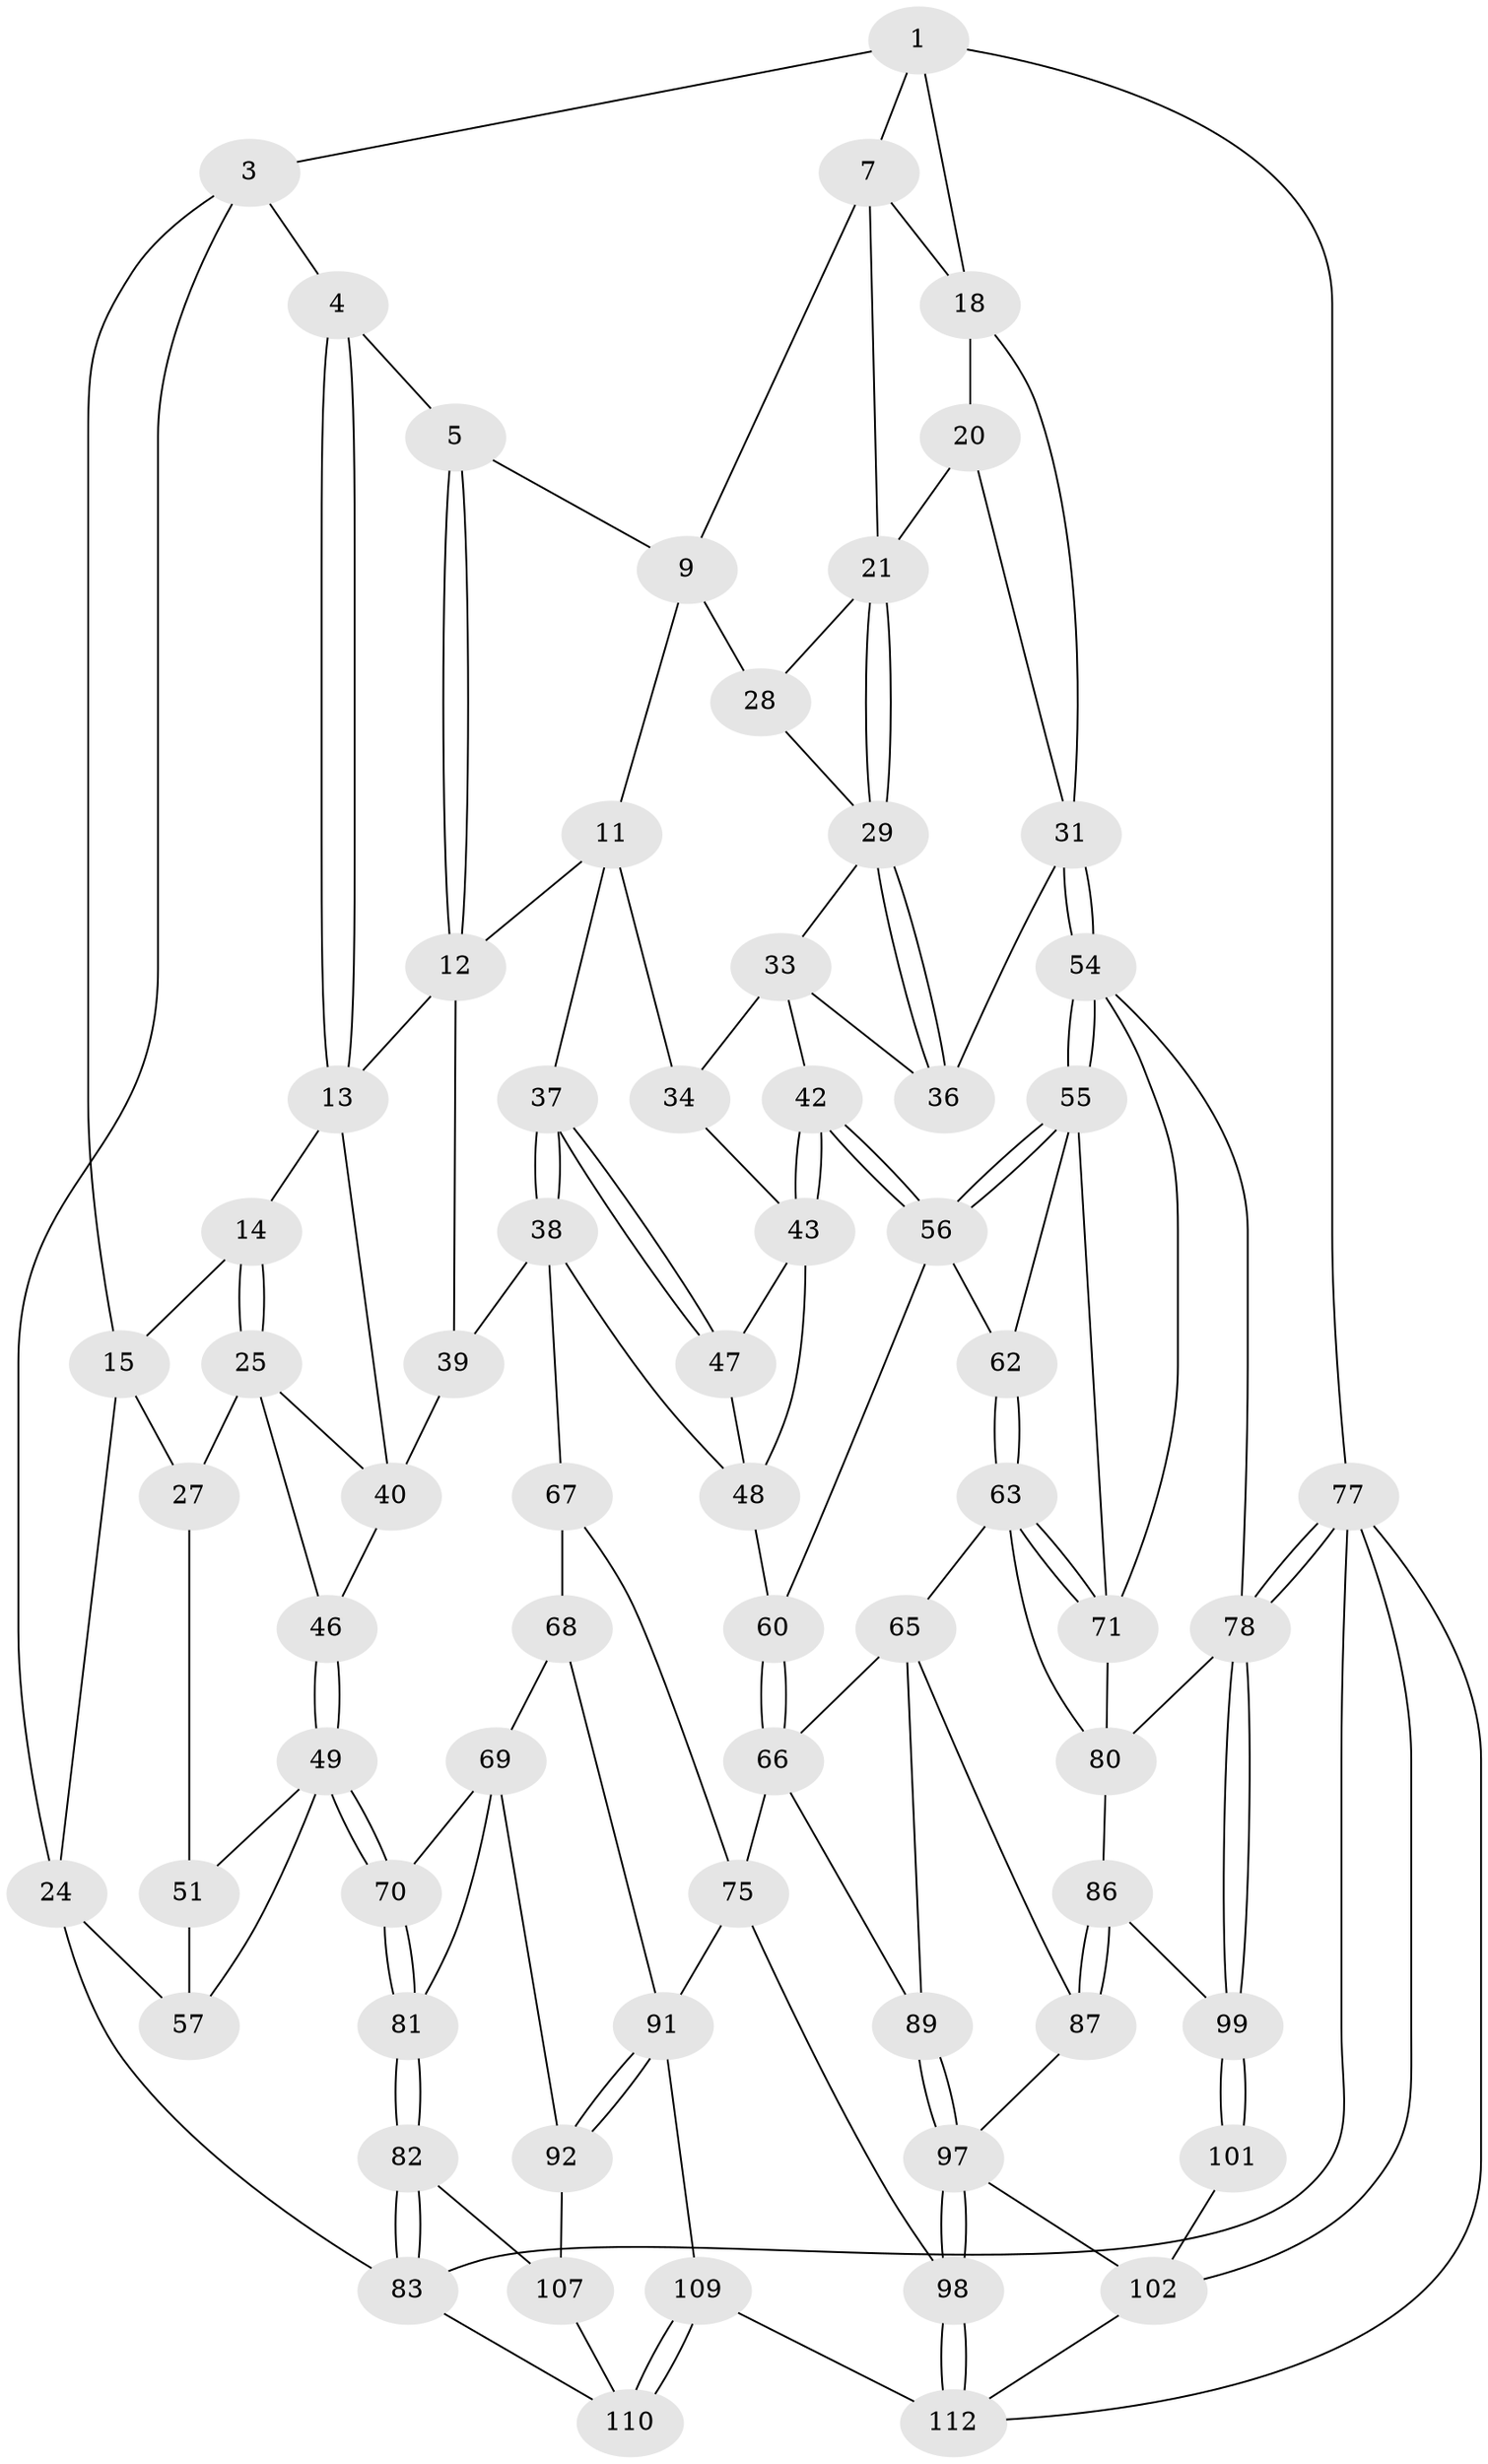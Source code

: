 // Generated by graph-tools (version 1.1) at 2025/24/03/03/25 07:24:38]
// undirected, 69 vertices, 151 edges
graph export_dot {
graph [start="1"]
  node [color=gray90,style=filled];
  1 [pos="+0.940355324228617+0",super="+2"];
  3 [pos="+0.11056598196328783+0"];
  4 [pos="+0.44200136468118656+0"];
  5 [pos="+0.44318997353196915+0",super="+6"];
  7 [pos="+0.9430638255602999+0.059154366948500944",super="+8"];
  9 [pos="+0.7594826300778443+0",super="+10"];
  11 [pos="+0.6006420009710329+0.14265727398273098",super="+35"];
  12 [pos="+0.5645294493359924+0.1235149389529873",super="+16"];
  13 [pos="+0.3461273767394421+0.12785258749775918",super="+17"];
  14 [pos="+0.15761542735322956+0.06889643124935035"];
  15 [pos="+0.1421025862571401+0.043186723838100176",super="+23"];
  18 [pos="+0.9937284770733+0.08996377020973227",super="+19"];
  20 [pos="+0.9065793396171109+0.16396407105732766"];
  21 [pos="+0.8394584799990301+0.13520818294081688",super="+22"];
  24 [pos="+0+0.21388977297070952",super="+58"];
  25 [pos="+0.1413008371332966+0.24957798688090646",super="+26"];
  27 [pos="+0.07674808591949313+0.27678069761802976"];
  28 [pos="+0.6645477855582781+0.14829296325325803"];
  29 [pos="+0.8205516888178708+0.17067535683304177",super="+30"];
  31 [pos="+1+0.2868701610894662",super="+32"];
  33 [pos="+0.7184564152258326+0.2341587922568118",super="+41"];
  34 [pos="+0.7107260924659746+0.24194801581823383"];
  36 [pos="+0.8343932333148936+0.31808161780058025"];
  37 [pos="+0.5811685271667856+0.3146467966417907"];
  38 [pos="+0.4986598824762388+0.3949079288368368",super="+53"];
  39 [pos="+0.465544412664862+0.38395081755892174"];
  40 [pos="+0.2310508826744884+0.2526761566984271",super="+45"];
  42 [pos="+0.8281108680238025+0.3673256193522512"];
  43 [pos="+0.7734768437453675+0.35763752252671044",super="+44"];
  46 [pos="+0.26266340554560813+0.49706587916974"];
  47 [pos="+0.6538779584627181+0.3252050531713464"];
  48 [pos="+0.6942589197761925+0.3923184751886664",super="+52"];
  49 [pos="+0.22979753024639285+0.5400827523678416",super="+50"];
  51 [pos="+0.08659325244999419+0.34709323874100356"];
  54 [pos="+1+0.3896108012434995",super="+72"];
  55 [pos="+0.9661594293561285+0.4335269019910235",super="+61"];
  56 [pos="+0.8307714379905967+0.37279259034407464",super="+59"];
  57 [pos="+0+0.4833794186339473"];
  60 [pos="+0.656394643199604+0.5491095472779364"];
  62 [pos="+0.8270640230493995+0.5226483673728878"];
  63 [pos="+0.7924535022360469+0.6242728429497806",super="+64"];
  65 [pos="+0.7239218483723688+0.6515811569000018",super="+88"];
  66 [pos="+0.6880081465578735+0.6393664958371578",super="+74"];
  67 [pos="+0.4366092738416673+0.6478080024090236",super="+76"];
  68 [pos="+0.29846991117970206+0.6523188523478929",super="+90"];
  69 [pos="+0.2597649779027071+0.6443814558921664",super="+93"];
  70 [pos="+0.23189831913128361+0.6284241133585845"];
  71 [pos="+0.9092856646462607+0.5691731481509293",super="+73"];
  75 [pos="+0.5751430740485732+0.7538886802453006",super="+95"];
  77 [pos="+1+1",super="+108"];
  78 [pos="+1+1",super="+79"];
  80 [pos="+0.9064308397889869+0.7137242455642828",super="+85"];
  81 [pos="+0.15253044193283466+0.6918507652812509",super="+94"];
  82 [pos="+0+0.7925126301057468",super="+105"];
  83 [pos="+0+0.8364891917592189",super="+84"];
  86 [pos="+0.8642186263796551+0.8170980342442568"];
  87 [pos="+0.7995665834944053+0.8325278476745694"];
  89 [pos="+0.6096924024790327+0.7698487578137886"];
  91 [pos="+0.3890215052289027+0.8705576412441854",super="+96"];
  92 [pos="+0.35155034046214595+0.8698712240218959",super="+106"];
  97 [pos="+0.7276101436779906+0.8935022473741874",super="+104"];
  98 [pos="+0.6071821866468307+1"];
  99 [pos="+0.9662295451627215+0.907440840401322",super="+100"];
  101 [pos="+0.8769716724526397+0.9176232802608713"];
  102 [pos="+0.8652982507097263+0.9241589910893717",super="+103"];
  107 [pos="+0.2138413448194699+0.9251847556124106",super="+111"];
  109 [pos="+0.43525346320393077+1"];
  110 [pos="+0.25088884804055367+1"];
  112 [pos="+0.5860518493387408+1",super="+113"];
  1 -- 7;
  1 -- 18;
  1 -- 3;
  1 -- 77;
  3 -- 4;
  3 -- 15;
  3 -- 24;
  4 -- 5;
  4 -- 13;
  4 -- 13;
  5 -- 12;
  5 -- 12;
  5 -- 9;
  7 -- 18;
  7 -- 9;
  7 -- 21;
  9 -- 11;
  9 -- 28;
  11 -- 12;
  11 -- 34;
  11 -- 37;
  12 -- 39;
  12 -- 13;
  13 -- 14;
  13 -- 40;
  14 -- 15;
  14 -- 25;
  14 -- 25;
  15 -- 24;
  15 -- 27;
  18 -- 20;
  18 -- 31;
  20 -- 21;
  20 -- 31;
  21 -- 29;
  21 -- 29;
  21 -- 28;
  24 -- 83 [weight=2];
  24 -- 57;
  25 -- 40;
  25 -- 27;
  25 -- 46;
  27 -- 51;
  28 -- 29;
  29 -- 36;
  29 -- 36;
  29 -- 33;
  31 -- 54;
  31 -- 54;
  31 -- 36;
  33 -- 34;
  33 -- 42;
  33 -- 36;
  34 -- 43;
  37 -- 38;
  37 -- 38;
  37 -- 47;
  37 -- 47;
  38 -- 39;
  38 -- 67;
  38 -- 48;
  39 -- 40;
  40 -- 46;
  42 -- 43;
  42 -- 43;
  42 -- 56;
  42 -- 56;
  43 -- 48;
  43 -- 47;
  46 -- 49;
  46 -- 49;
  47 -- 48;
  48 -- 60;
  49 -- 70;
  49 -- 70;
  49 -- 51;
  49 -- 57;
  51 -- 57;
  54 -- 55;
  54 -- 55;
  54 -- 78;
  54 -- 71;
  55 -- 56;
  55 -- 56;
  55 -- 71;
  55 -- 62;
  56 -- 60;
  56 -- 62;
  60 -- 66;
  60 -- 66;
  62 -- 63;
  62 -- 63;
  63 -- 71;
  63 -- 71;
  63 -- 80;
  63 -- 65;
  65 -- 66;
  65 -- 89;
  65 -- 87;
  66 -- 89;
  66 -- 75;
  67 -- 68 [weight=2];
  67 -- 75;
  68 -- 69;
  68 -- 91;
  69 -- 70;
  69 -- 92;
  69 -- 81;
  70 -- 81;
  70 -- 81;
  71 -- 80;
  75 -- 91;
  75 -- 98;
  77 -- 78;
  77 -- 78;
  77 -- 102;
  77 -- 112;
  77 -- 83;
  78 -- 99;
  78 -- 99;
  78 -- 80;
  80 -- 86;
  81 -- 82 [weight=2];
  81 -- 82;
  82 -- 83;
  82 -- 83;
  82 -- 107;
  83 -- 110;
  86 -- 87;
  86 -- 87;
  86 -- 99;
  87 -- 97;
  89 -- 97;
  89 -- 97;
  91 -- 92;
  91 -- 92;
  91 -- 109;
  92 -- 107 [weight=2];
  97 -- 98;
  97 -- 98;
  97 -- 102;
  98 -- 112;
  98 -- 112;
  99 -- 101 [weight=2];
  99 -- 101;
  101 -- 102;
  102 -- 112;
  107 -- 110;
  109 -- 110;
  109 -- 110;
  109 -- 112;
}
